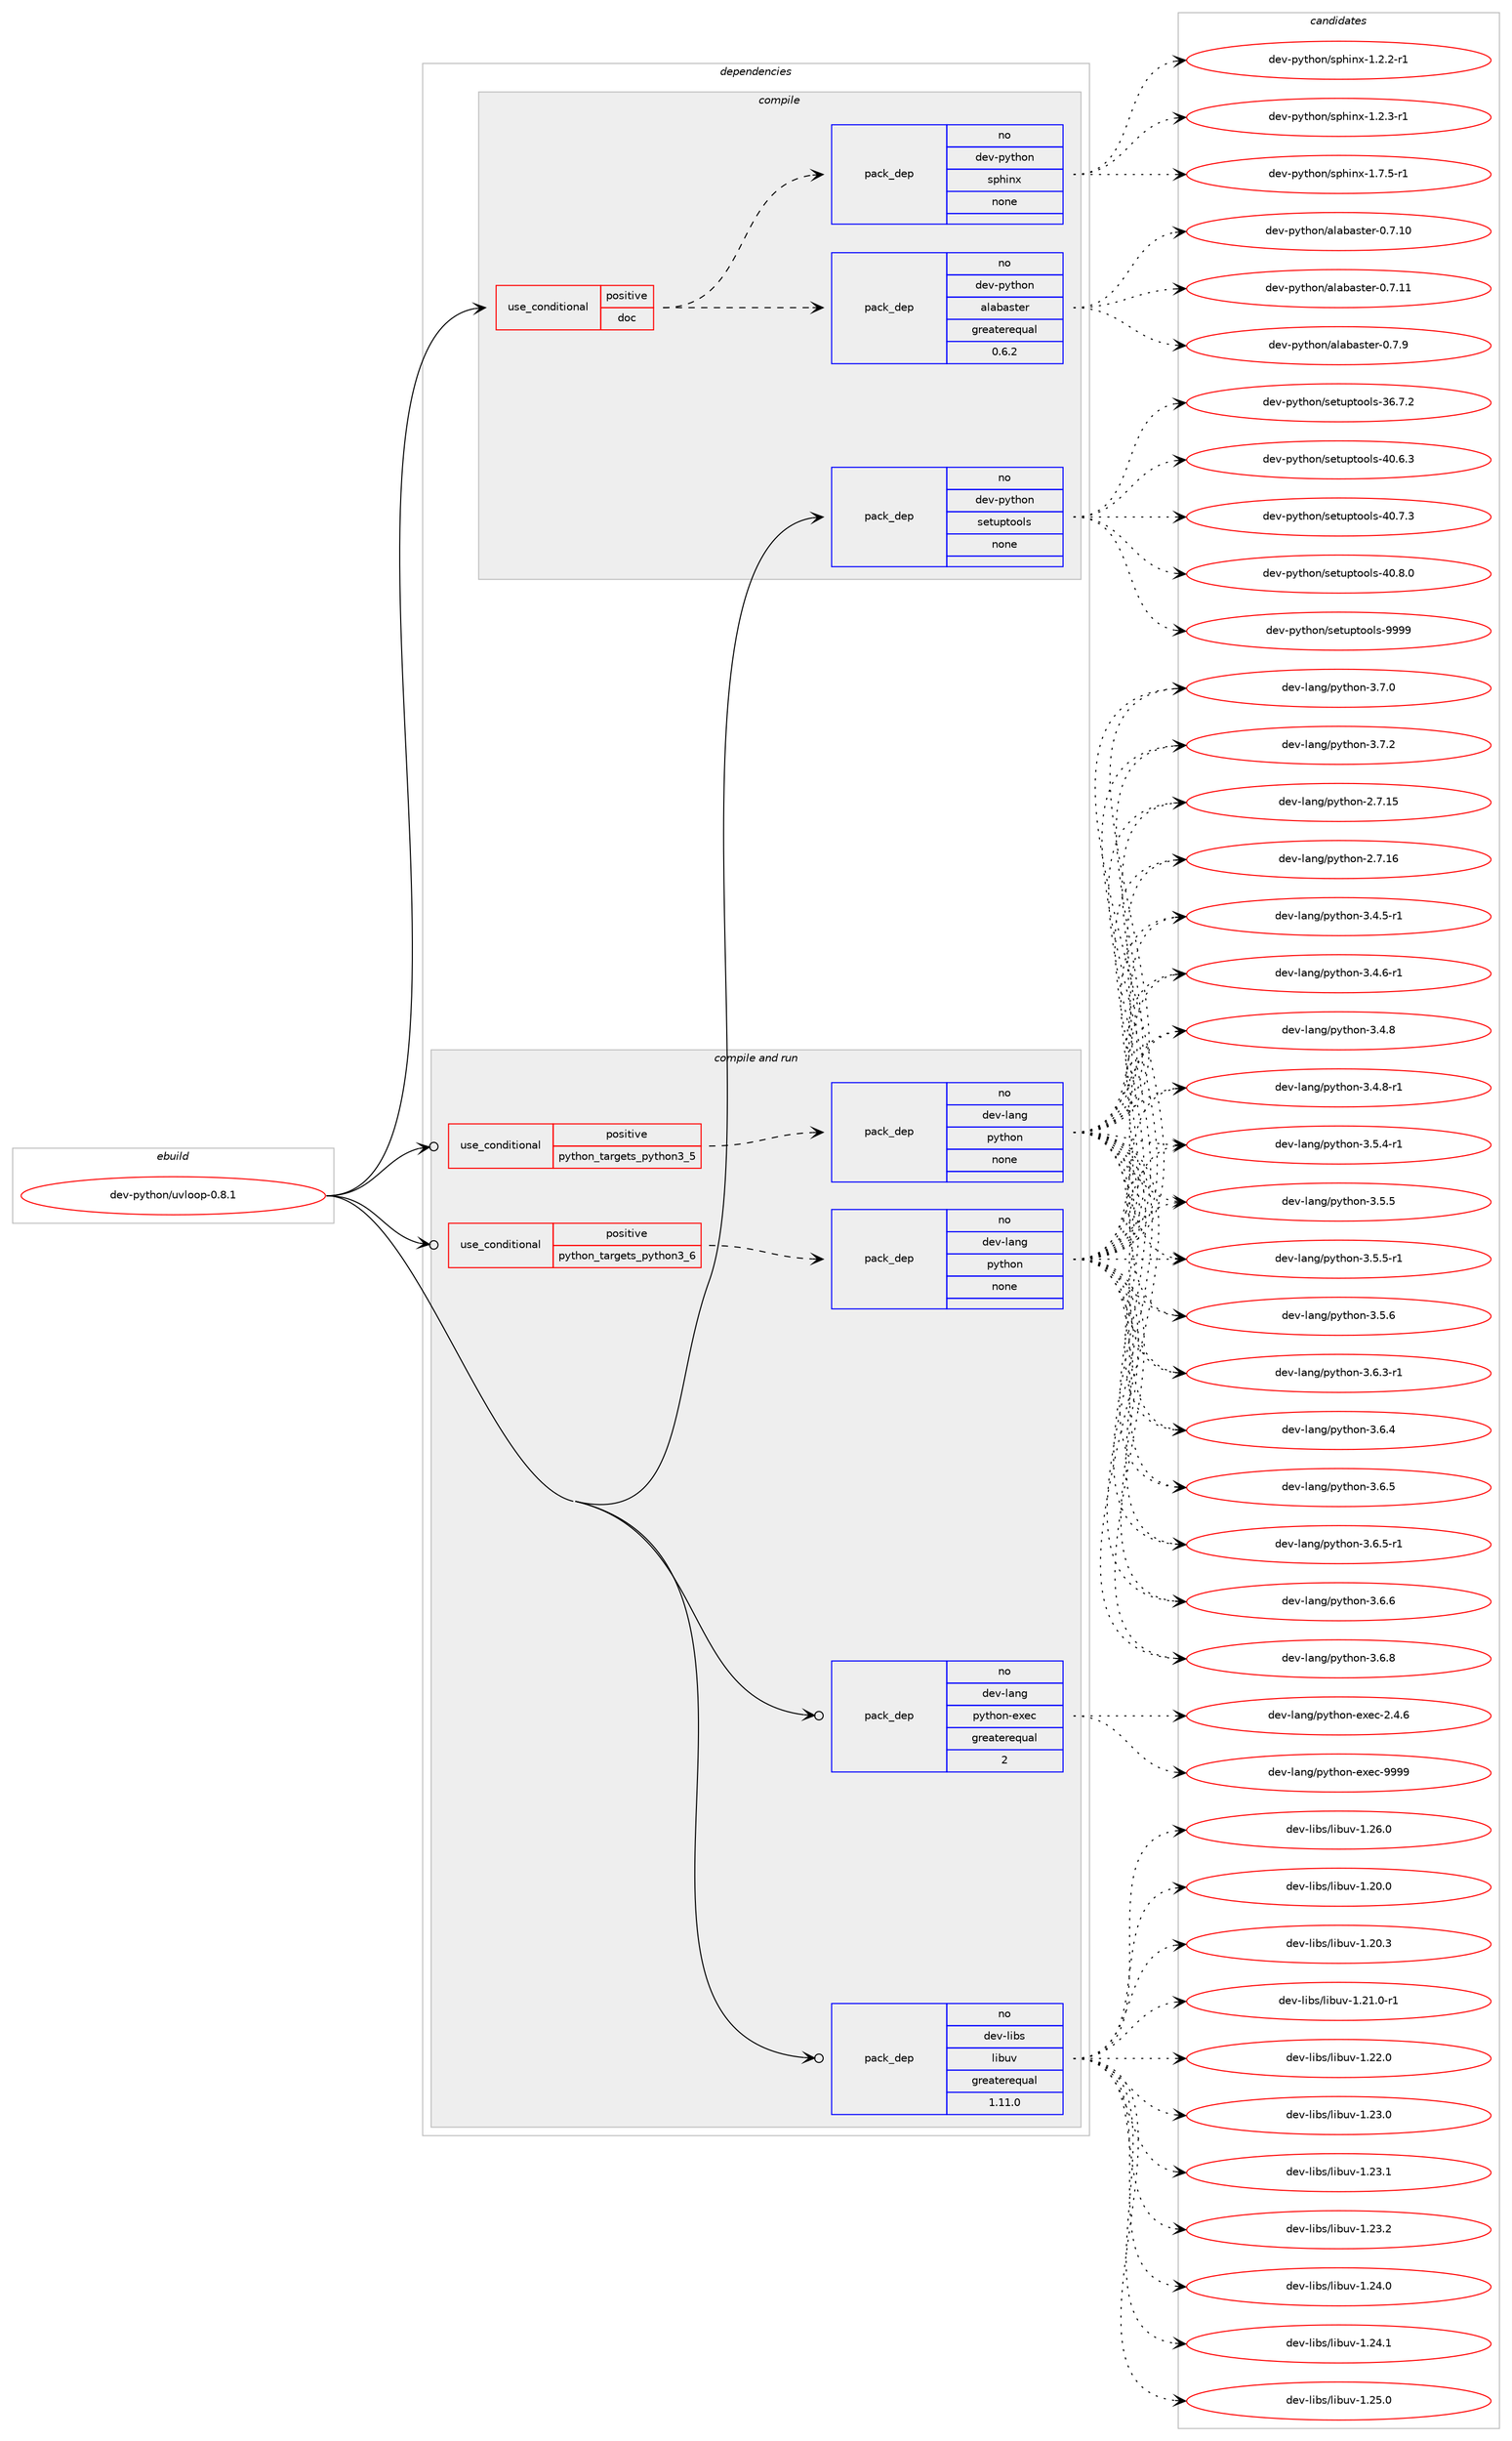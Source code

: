 digraph prolog {

# *************
# Graph options
# *************

newrank=true;
concentrate=true;
compound=true;
graph [rankdir=LR,fontname=Helvetica,fontsize=10,ranksep=1.5];#, ranksep=2.5, nodesep=0.2];
edge  [arrowhead=vee];
node  [fontname=Helvetica,fontsize=10];

# **********
# The ebuild
# **********

subgraph cluster_leftcol {
color=gray;
rank=same;
label=<<i>ebuild</i>>;
id [label="dev-python/uvloop-0.8.1", color=red, width=4, href="../dev-python/uvloop-0.8.1.svg"];
}

# ****************
# The dependencies
# ****************

subgraph cluster_midcol {
color=gray;
label=<<i>dependencies</i>>;
subgraph cluster_compile {
fillcolor="#eeeeee";
style=filled;
label=<<i>compile</i>>;
subgraph cond386361 {
dependency1446608 [label=<<TABLE BORDER="0" CELLBORDER="1" CELLSPACING="0" CELLPADDING="4"><TR><TD ROWSPAN="3" CELLPADDING="10">use_conditional</TD></TR><TR><TD>positive</TD></TR><TR><TD>doc</TD></TR></TABLE>>, shape=none, color=red];
subgraph pack1036878 {
dependency1446609 [label=<<TABLE BORDER="0" CELLBORDER="1" CELLSPACING="0" CELLPADDING="4" WIDTH="220"><TR><TD ROWSPAN="6" CELLPADDING="30">pack_dep</TD></TR><TR><TD WIDTH="110">no</TD></TR><TR><TD>dev-python</TD></TR><TR><TD>alabaster</TD></TR><TR><TD>greaterequal</TD></TR><TR><TD>0.6.2</TD></TR></TABLE>>, shape=none, color=blue];
}
dependency1446608:e -> dependency1446609:w [weight=20,style="dashed",arrowhead="vee"];
subgraph pack1036879 {
dependency1446610 [label=<<TABLE BORDER="0" CELLBORDER="1" CELLSPACING="0" CELLPADDING="4" WIDTH="220"><TR><TD ROWSPAN="6" CELLPADDING="30">pack_dep</TD></TR><TR><TD WIDTH="110">no</TD></TR><TR><TD>dev-python</TD></TR><TR><TD>sphinx</TD></TR><TR><TD>none</TD></TR><TR><TD></TD></TR></TABLE>>, shape=none, color=blue];
}
dependency1446608:e -> dependency1446610:w [weight=20,style="dashed",arrowhead="vee"];
}
id:e -> dependency1446608:w [weight=20,style="solid",arrowhead="vee"];
subgraph pack1036880 {
dependency1446611 [label=<<TABLE BORDER="0" CELLBORDER="1" CELLSPACING="0" CELLPADDING="4" WIDTH="220"><TR><TD ROWSPAN="6" CELLPADDING="30">pack_dep</TD></TR><TR><TD WIDTH="110">no</TD></TR><TR><TD>dev-python</TD></TR><TR><TD>setuptools</TD></TR><TR><TD>none</TD></TR><TR><TD></TD></TR></TABLE>>, shape=none, color=blue];
}
id:e -> dependency1446611:w [weight=20,style="solid",arrowhead="vee"];
}
subgraph cluster_compileandrun {
fillcolor="#eeeeee";
style=filled;
label=<<i>compile and run</i>>;
subgraph cond386362 {
dependency1446612 [label=<<TABLE BORDER="0" CELLBORDER="1" CELLSPACING="0" CELLPADDING="4"><TR><TD ROWSPAN="3" CELLPADDING="10">use_conditional</TD></TR><TR><TD>positive</TD></TR><TR><TD>python_targets_python3_5</TD></TR></TABLE>>, shape=none, color=red];
subgraph pack1036881 {
dependency1446613 [label=<<TABLE BORDER="0" CELLBORDER="1" CELLSPACING="0" CELLPADDING="4" WIDTH="220"><TR><TD ROWSPAN="6" CELLPADDING="30">pack_dep</TD></TR><TR><TD WIDTH="110">no</TD></TR><TR><TD>dev-lang</TD></TR><TR><TD>python</TD></TR><TR><TD>none</TD></TR><TR><TD></TD></TR></TABLE>>, shape=none, color=blue];
}
dependency1446612:e -> dependency1446613:w [weight=20,style="dashed",arrowhead="vee"];
}
id:e -> dependency1446612:w [weight=20,style="solid",arrowhead="odotvee"];
subgraph cond386363 {
dependency1446614 [label=<<TABLE BORDER="0" CELLBORDER="1" CELLSPACING="0" CELLPADDING="4"><TR><TD ROWSPAN="3" CELLPADDING="10">use_conditional</TD></TR><TR><TD>positive</TD></TR><TR><TD>python_targets_python3_6</TD></TR></TABLE>>, shape=none, color=red];
subgraph pack1036882 {
dependency1446615 [label=<<TABLE BORDER="0" CELLBORDER="1" CELLSPACING="0" CELLPADDING="4" WIDTH="220"><TR><TD ROWSPAN="6" CELLPADDING="30">pack_dep</TD></TR><TR><TD WIDTH="110">no</TD></TR><TR><TD>dev-lang</TD></TR><TR><TD>python</TD></TR><TR><TD>none</TD></TR><TR><TD></TD></TR></TABLE>>, shape=none, color=blue];
}
dependency1446614:e -> dependency1446615:w [weight=20,style="dashed",arrowhead="vee"];
}
id:e -> dependency1446614:w [weight=20,style="solid",arrowhead="odotvee"];
subgraph pack1036883 {
dependency1446616 [label=<<TABLE BORDER="0" CELLBORDER="1" CELLSPACING="0" CELLPADDING="4" WIDTH="220"><TR><TD ROWSPAN="6" CELLPADDING="30">pack_dep</TD></TR><TR><TD WIDTH="110">no</TD></TR><TR><TD>dev-lang</TD></TR><TR><TD>python-exec</TD></TR><TR><TD>greaterequal</TD></TR><TR><TD>2</TD></TR></TABLE>>, shape=none, color=blue];
}
id:e -> dependency1446616:w [weight=20,style="solid",arrowhead="odotvee"];
subgraph pack1036884 {
dependency1446617 [label=<<TABLE BORDER="0" CELLBORDER="1" CELLSPACING="0" CELLPADDING="4" WIDTH="220"><TR><TD ROWSPAN="6" CELLPADDING="30">pack_dep</TD></TR><TR><TD WIDTH="110">no</TD></TR><TR><TD>dev-libs</TD></TR><TR><TD>libuv</TD></TR><TR><TD>greaterequal</TD></TR><TR><TD>1.11.0</TD></TR></TABLE>>, shape=none, color=blue];
}
id:e -> dependency1446617:w [weight=20,style="solid",arrowhead="odotvee"];
}
subgraph cluster_run {
fillcolor="#eeeeee";
style=filled;
label=<<i>run</i>>;
}
}

# **************
# The candidates
# **************

subgraph cluster_choices {
rank=same;
color=gray;
label=<<i>candidates</i>>;

subgraph choice1036878 {
color=black;
nodesep=1;
choice10010111845112121116104111110479710897989711511610111445484655464948 [label="dev-python/alabaster-0.7.10", color=red, width=4,href="../dev-python/alabaster-0.7.10.svg"];
choice10010111845112121116104111110479710897989711511610111445484655464949 [label="dev-python/alabaster-0.7.11", color=red, width=4,href="../dev-python/alabaster-0.7.11.svg"];
choice100101118451121211161041111104797108979897115116101114454846554657 [label="dev-python/alabaster-0.7.9", color=red, width=4,href="../dev-python/alabaster-0.7.9.svg"];
dependency1446609:e -> choice10010111845112121116104111110479710897989711511610111445484655464948:w [style=dotted,weight="100"];
dependency1446609:e -> choice10010111845112121116104111110479710897989711511610111445484655464949:w [style=dotted,weight="100"];
dependency1446609:e -> choice100101118451121211161041111104797108979897115116101114454846554657:w [style=dotted,weight="100"];
}
subgraph choice1036879 {
color=black;
nodesep=1;
choice10010111845112121116104111110471151121041051101204549465046504511449 [label="dev-python/sphinx-1.2.2-r1", color=red, width=4,href="../dev-python/sphinx-1.2.2-r1.svg"];
choice10010111845112121116104111110471151121041051101204549465046514511449 [label="dev-python/sphinx-1.2.3-r1", color=red, width=4,href="../dev-python/sphinx-1.2.3-r1.svg"];
choice10010111845112121116104111110471151121041051101204549465546534511449 [label="dev-python/sphinx-1.7.5-r1", color=red, width=4,href="../dev-python/sphinx-1.7.5-r1.svg"];
dependency1446610:e -> choice10010111845112121116104111110471151121041051101204549465046504511449:w [style=dotted,weight="100"];
dependency1446610:e -> choice10010111845112121116104111110471151121041051101204549465046514511449:w [style=dotted,weight="100"];
dependency1446610:e -> choice10010111845112121116104111110471151121041051101204549465546534511449:w [style=dotted,weight="100"];
}
subgraph choice1036880 {
color=black;
nodesep=1;
choice100101118451121211161041111104711510111611711211611111110811545515446554650 [label="dev-python/setuptools-36.7.2", color=red, width=4,href="../dev-python/setuptools-36.7.2.svg"];
choice100101118451121211161041111104711510111611711211611111110811545524846544651 [label="dev-python/setuptools-40.6.3", color=red, width=4,href="../dev-python/setuptools-40.6.3.svg"];
choice100101118451121211161041111104711510111611711211611111110811545524846554651 [label="dev-python/setuptools-40.7.3", color=red, width=4,href="../dev-python/setuptools-40.7.3.svg"];
choice100101118451121211161041111104711510111611711211611111110811545524846564648 [label="dev-python/setuptools-40.8.0", color=red, width=4,href="../dev-python/setuptools-40.8.0.svg"];
choice10010111845112121116104111110471151011161171121161111111081154557575757 [label="dev-python/setuptools-9999", color=red, width=4,href="../dev-python/setuptools-9999.svg"];
dependency1446611:e -> choice100101118451121211161041111104711510111611711211611111110811545515446554650:w [style=dotted,weight="100"];
dependency1446611:e -> choice100101118451121211161041111104711510111611711211611111110811545524846544651:w [style=dotted,weight="100"];
dependency1446611:e -> choice100101118451121211161041111104711510111611711211611111110811545524846554651:w [style=dotted,weight="100"];
dependency1446611:e -> choice100101118451121211161041111104711510111611711211611111110811545524846564648:w [style=dotted,weight="100"];
dependency1446611:e -> choice10010111845112121116104111110471151011161171121161111111081154557575757:w [style=dotted,weight="100"];
}
subgraph choice1036881 {
color=black;
nodesep=1;
choice10010111845108971101034711212111610411111045504655464953 [label="dev-lang/python-2.7.15", color=red, width=4,href="../dev-lang/python-2.7.15.svg"];
choice10010111845108971101034711212111610411111045504655464954 [label="dev-lang/python-2.7.16", color=red, width=4,href="../dev-lang/python-2.7.16.svg"];
choice1001011184510897110103471121211161041111104551465246534511449 [label="dev-lang/python-3.4.5-r1", color=red, width=4,href="../dev-lang/python-3.4.5-r1.svg"];
choice1001011184510897110103471121211161041111104551465246544511449 [label="dev-lang/python-3.4.6-r1", color=red, width=4,href="../dev-lang/python-3.4.6-r1.svg"];
choice100101118451089711010347112121116104111110455146524656 [label="dev-lang/python-3.4.8", color=red, width=4,href="../dev-lang/python-3.4.8.svg"];
choice1001011184510897110103471121211161041111104551465246564511449 [label="dev-lang/python-3.4.8-r1", color=red, width=4,href="../dev-lang/python-3.4.8-r1.svg"];
choice1001011184510897110103471121211161041111104551465346524511449 [label="dev-lang/python-3.5.4-r1", color=red, width=4,href="../dev-lang/python-3.5.4-r1.svg"];
choice100101118451089711010347112121116104111110455146534653 [label="dev-lang/python-3.5.5", color=red, width=4,href="../dev-lang/python-3.5.5.svg"];
choice1001011184510897110103471121211161041111104551465346534511449 [label="dev-lang/python-3.5.5-r1", color=red, width=4,href="../dev-lang/python-3.5.5-r1.svg"];
choice100101118451089711010347112121116104111110455146534654 [label="dev-lang/python-3.5.6", color=red, width=4,href="../dev-lang/python-3.5.6.svg"];
choice1001011184510897110103471121211161041111104551465446514511449 [label="dev-lang/python-3.6.3-r1", color=red, width=4,href="../dev-lang/python-3.6.3-r1.svg"];
choice100101118451089711010347112121116104111110455146544652 [label="dev-lang/python-3.6.4", color=red, width=4,href="../dev-lang/python-3.6.4.svg"];
choice100101118451089711010347112121116104111110455146544653 [label="dev-lang/python-3.6.5", color=red, width=4,href="../dev-lang/python-3.6.5.svg"];
choice1001011184510897110103471121211161041111104551465446534511449 [label="dev-lang/python-3.6.5-r1", color=red, width=4,href="../dev-lang/python-3.6.5-r1.svg"];
choice100101118451089711010347112121116104111110455146544654 [label="dev-lang/python-3.6.6", color=red, width=4,href="../dev-lang/python-3.6.6.svg"];
choice100101118451089711010347112121116104111110455146544656 [label="dev-lang/python-3.6.8", color=red, width=4,href="../dev-lang/python-3.6.8.svg"];
choice100101118451089711010347112121116104111110455146554648 [label="dev-lang/python-3.7.0", color=red, width=4,href="../dev-lang/python-3.7.0.svg"];
choice100101118451089711010347112121116104111110455146554650 [label="dev-lang/python-3.7.2", color=red, width=4,href="../dev-lang/python-3.7.2.svg"];
dependency1446613:e -> choice10010111845108971101034711212111610411111045504655464953:w [style=dotted,weight="100"];
dependency1446613:e -> choice10010111845108971101034711212111610411111045504655464954:w [style=dotted,weight="100"];
dependency1446613:e -> choice1001011184510897110103471121211161041111104551465246534511449:w [style=dotted,weight="100"];
dependency1446613:e -> choice1001011184510897110103471121211161041111104551465246544511449:w [style=dotted,weight="100"];
dependency1446613:e -> choice100101118451089711010347112121116104111110455146524656:w [style=dotted,weight="100"];
dependency1446613:e -> choice1001011184510897110103471121211161041111104551465246564511449:w [style=dotted,weight="100"];
dependency1446613:e -> choice1001011184510897110103471121211161041111104551465346524511449:w [style=dotted,weight="100"];
dependency1446613:e -> choice100101118451089711010347112121116104111110455146534653:w [style=dotted,weight="100"];
dependency1446613:e -> choice1001011184510897110103471121211161041111104551465346534511449:w [style=dotted,weight="100"];
dependency1446613:e -> choice100101118451089711010347112121116104111110455146534654:w [style=dotted,weight="100"];
dependency1446613:e -> choice1001011184510897110103471121211161041111104551465446514511449:w [style=dotted,weight="100"];
dependency1446613:e -> choice100101118451089711010347112121116104111110455146544652:w [style=dotted,weight="100"];
dependency1446613:e -> choice100101118451089711010347112121116104111110455146544653:w [style=dotted,weight="100"];
dependency1446613:e -> choice1001011184510897110103471121211161041111104551465446534511449:w [style=dotted,weight="100"];
dependency1446613:e -> choice100101118451089711010347112121116104111110455146544654:w [style=dotted,weight="100"];
dependency1446613:e -> choice100101118451089711010347112121116104111110455146544656:w [style=dotted,weight="100"];
dependency1446613:e -> choice100101118451089711010347112121116104111110455146554648:w [style=dotted,weight="100"];
dependency1446613:e -> choice100101118451089711010347112121116104111110455146554650:w [style=dotted,weight="100"];
}
subgraph choice1036882 {
color=black;
nodesep=1;
choice10010111845108971101034711212111610411111045504655464953 [label="dev-lang/python-2.7.15", color=red, width=4,href="../dev-lang/python-2.7.15.svg"];
choice10010111845108971101034711212111610411111045504655464954 [label="dev-lang/python-2.7.16", color=red, width=4,href="../dev-lang/python-2.7.16.svg"];
choice1001011184510897110103471121211161041111104551465246534511449 [label="dev-lang/python-3.4.5-r1", color=red, width=4,href="../dev-lang/python-3.4.5-r1.svg"];
choice1001011184510897110103471121211161041111104551465246544511449 [label="dev-lang/python-3.4.6-r1", color=red, width=4,href="../dev-lang/python-3.4.6-r1.svg"];
choice100101118451089711010347112121116104111110455146524656 [label="dev-lang/python-3.4.8", color=red, width=4,href="../dev-lang/python-3.4.8.svg"];
choice1001011184510897110103471121211161041111104551465246564511449 [label="dev-lang/python-3.4.8-r1", color=red, width=4,href="../dev-lang/python-3.4.8-r1.svg"];
choice1001011184510897110103471121211161041111104551465346524511449 [label="dev-lang/python-3.5.4-r1", color=red, width=4,href="../dev-lang/python-3.5.4-r1.svg"];
choice100101118451089711010347112121116104111110455146534653 [label="dev-lang/python-3.5.5", color=red, width=4,href="../dev-lang/python-3.5.5.svg"];
choice1001011184510897110103471121211161041111104551465346534511449 [label="dev-lang/python-3.5.5-r1", color=red, width=4,href="../dev-lang/python-3.5.5-r1.svg"];
choice100101118451089711010347112121116104111110455146534654 [label="dev-lang/python-3.5.6", color=red, width=4,href="../dev-lang/python-3.5.6.svg"];
choice1001011184510897110103471121211161041111104551465446514511449 [label="dev-lang/python-3.6.3-r1", color=red, width=4,href="../dev-lang/python-3.6.3-r1.svg"];
choice100101118451089711010347112121116104111110455146544652 [label="dev-lang/python-3.6.4", color=red, width=4,href="../dev-lang/python-3.6.4.svg"];
choice100101118451089711010347112121116104111110455146544653 [label="dev-lang/python-3.6.5", color=red, width=4,href="../dev-lang/python-3.6.5.svg"];
choice1001011184510897110103471121211161041111104551465446534511449 [label="dev-lang/python-3.6.5-r1", color=red, width=4,href="../dev-lang/python-3.6.5-r1.svg"];
choice100101118451089711010347112121116104111110455146544654 [label="dev-lang/python-3.6.6", color=red, width=4,href="../dev-lang/python-3.6.6.svg"];
choice100101118451089711010347112121116104111110455146544656 [label="dev-lang/python-3.6.8", color=red, width=4,href="../dev-lang/python-3.6.8.svg"];
choice100101118451089711010347112121116104111110455146554648 [label="dev-lang/python-3.7.0", color=red, width=4,href="../dev-lang/python-3.7.0.svg"];
choice100101118451089711010347112121116104111110455146554650 [label="dev-lang/python-3.7.2", color=red, width=4,href="../dev-lang/python-3.7.2.svg"];
dependency1446615:e -> choice10010111845108971101034711212111610411111045504655464953:w [style=dotted,weight="100"];
dependency1446615:e -> choice10010111845108971101034711212111610411111045504655464954:w [style=dotted,weight="100"];
dependency1446615:e -> choice1001011184510897110103471121211161041111104551465246534511449:w [style=dotted,weight="100"];
dependency1446615:e -> choice1001011184510897110103471121211161041111104551465246544511449:w [style=dotted,weight="100"];
dependency1446615:e -> choice100101118451089711010347112121116104111110455146524656:w [style=dotted,weight="100"];
dependency1446615:e -> choice1001011184510897110103471121211161041111104551465246564511449:w [style=dotted,weight="100"];
dependency1446615:e -> choice1001011184510897110103471121211161041111104551465346524511449:w [style=dotted,weight="100"];
dependency1446615:e -> choice100101118451089711010347112121116104111110455146534653:w [style=dotted,weight="100"];
dependency1446615:e -> choice1001011184510897110103471121211161041111104551465346534511449:w [style=dotted,weight="100"];
dependency1446615:e -> choice100101118451089711010347112121116104111110455146534654:w [style=dotted,weight="100"];
dependency1446615:e -> choice1001011184510897110103471121211161041111104551465446514511449:w [style=dotted,weight="100"];
dependency1446615:e -> choice100101118451089711010347112121116104111110455146544652:w [style=dotted,weight="100"];
dependency1446615:e -> choice100101118451089711010347112121116104111110455146544653:w [style=dotted,weight="100"];
dependency1446615:e -> choice1001011184510897110103471121211161041111104551465446534511449:w [style=dotted,weight="100"];
dependency1446615:e -> choice100101118451089711010347112121116104111110455146544654:w [style=dotted,weight="100"];
dependency1446615:e -> choice100101118451089711010347112121116104111110455146544656:w [style=dotted,weight="100"];
dependency1446615:e -> choice100101118451089711010347112121116104111110455146554648:w [style=dotted,weight="100"];
dependency1446615:e -> choice100101118451089711010347112121116104111110455146554650:w [style=dotted,weight="100"];
}
subgraph choice1036883 {
color=black;
nodesep=1;
choice1001011184510897110103471121211161041111104510112010199455046524654 [label="dev-lang/python-exec-2.4.6", color=red, width=4,href="../dev-lang/python-exec-2.4.6.svg"];
choice10010111845108971101034711212111610411111045101120101994557575757 [label="dev-lang/python-exec-9999", color=red, width=4,href="../dev-lang/python-exec-9999.svg"];
dependency1446616:e -> choice1001011184510897110103471121211161041111104510112010199455046524654:w [style=dotted,weight="100"];
dependency1446616:e -> choice10010111845108971101034711212111610411111045101120101994557575757:w [style=dotted,weight="100"];
}
subgraph choice1036884 {
color=black;
nodesep=1;
choice1001011184510810598115471081059811711845494650484648 [label="dev-libs/libuv-1.20.0", color=red, width=4,href="../dev-libs/libuv-1.20.0.svg"];
choice1001011184510810598115471081059811711845494650484651 [label="dev-libs/libuv-1.20.3", color=red, width=4,href="../dev-libs/libuv-1.20.3.svg"];
choice10010111845108105981154710810598117118454946504946484511449 [label="dev-libs/libuv-1.21.0-r1", color=red, width=4,href="../dev-libs/libuv-1.21.0-r1.svg"];
choice1001011184510810598115471081059811711845494650504648 [label="dev-libs/libuv-1.22.0", color=red, width=4,href="../dev-libs/libuv-1.22.0.svg"];
choice1001011184510810598115471081059811711845494650514648 [label="dev-libs/libuv-1.23.0", color=red, width=4,href="../dev-libs/libuv-1.23.0.svg"];
choice1001011184510810598115471081059811711845494650514649 [label="dev-libs/libuv-1.23.1", color=red, width=4,href="../dev-libs/libuv-1.23.1.svg"];
choice1001011184510810598115471081059811711845494650514650 [label="dev-libs/libuv-1.23.2", color=red, width=4,href="../dev-libs/libuv-1.23.2.svg"];
choice1001011184510810598115471081059811711845494650524648 [label="dev-libs/libuv-1.24.0", color=red, width=4,href="../dev-libs/libuv-1.24.0.svg"];
choice1001011184510810598115471081059811711845494650524649 [label="dev-libs/libuv-1.24.1", color=red, width=4,href="../dev-libs/libuv-1.24.1.svg"];
choice1001011184510810598115471081059811711845494650534648 [label="dev-libs/libuv-1.25.0", color=red, width=4,href="../dev-libs/libuv-1.25.0.svg"];
choice1001011184510810598115471081059811711845494650544648 [label="dev-libs/libuv-1.26.0", color=red, width=4,href="../dev-libs/libuv-1.26.0.svg"];
dependency1446617:e -> choice1001011184510810598115471081059811711845494650484648:w [style=dotted,weight="100"];
dependency1446617:e -> choice1001011184510810598115471081059811711845494650484651:w [style=dotted,weight="100"];
dependency1446617:e -> choice10010111845108105981154710810598117118454946504946484511449:w [style=dotted,weight="100"];
dependency1446617:e -> choice1001011184510810598115471081059811711845494650504648:w [style=dotted,weight="100"];
dependency1446617:e -> choice1001011184510810598115471081059811711845494650514648:w [style=dotted,weight="100"];
dependency1446617:e -> choice1001011184510810598115471081059811711845494650514649:w [style=dotted,weight="100"];
dependency1446617:e -> choice1001011184510810598115471081059811711845494650514650:w [style=dotted,weight="100"];
dependency1446617:e -> choice1001011184510810598115471081059811711845494650524648:w [style=dotted,weight="100"];
dependency1446617:e -> choice1001011184510810598115471081059811711845494650524649:w [style=dotted,weight="100"];
dependency1446617:e -> choice1001011184510810598115471081059811711845494650534648:w [style=dotted,weight="100"];
dependency1446617:e -> choice1001011184510810598115471081059811711845494650544648:w [style=dotted,weight="100"];
}
}

}
